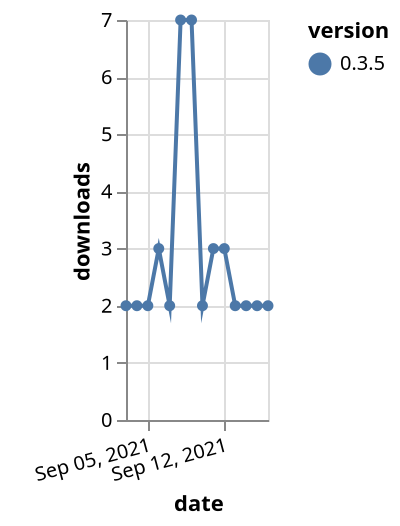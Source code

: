{"$schema": "https://vega.github.io/schema/vega-lite/v5.json", "description": "A simple bar chart with embedded data.", "data": {"values": [{"date": "2021-09-03", "total": 3669, "delta": 2, "version": "0.3.5"}, {"date": "2021-09-04", "total": 3671, "delta": 2, "version": "0.3.5"}, {"date": "2021-09-05", "total": 3673, "delta": 2, "version": "0.3.5"}, {"date": "2021-09-06", "total": 3676, "delta": 3, "version": "0.3.5"}, {"date": "2021-09-07", "total": 3678, "delta": 2, "version": "0.3.5"}, {"date": "2021-09-08", "total": 3685, "delta": 7, "version": "0.3.5"}, {"date": "2021-09-09", "total": 3692, "delta": 7, "version": "0.3.5"}, {"date": "2021-09-10", "total": 3694, "delta": 2, "version": "0.3.5"}, {"date": "2021-09-11", "total": 3697, "delta": 3, "version": "0.3.5"}, {"date": "2021-09-12", "total": 3700, "delta": 3, "version": "0.3.5"}, {"date": "2021-09-13", "total": 3702, "delta": 2, "version": "0.3.5"}, {"date": "2021-09-14", "total": 3704, "delta": 2, "version": "0.3.5"}, {"date": "2021-09-15", "total": 3706, "delta": 2, "version": "0.3.5"}, {"date": "2021-09-16", "total": 3708, "delta": 2, "version": "0.3.5"}]}, "width": "container", "mark": {"type": "line", "point": {"filled": true}}, "encoding": {"x": {"field": "date", "type": "temporal", "timeUnit": "yearmonthdate", "title": "date", "axis": {"labelAngle": -15}}, "y": {"field": "delta", "type": "quantitative", "title": "downloads"}, "color": {"field": "version", "type": "nominal"}, "tooltip": {"field": "delta"}}}